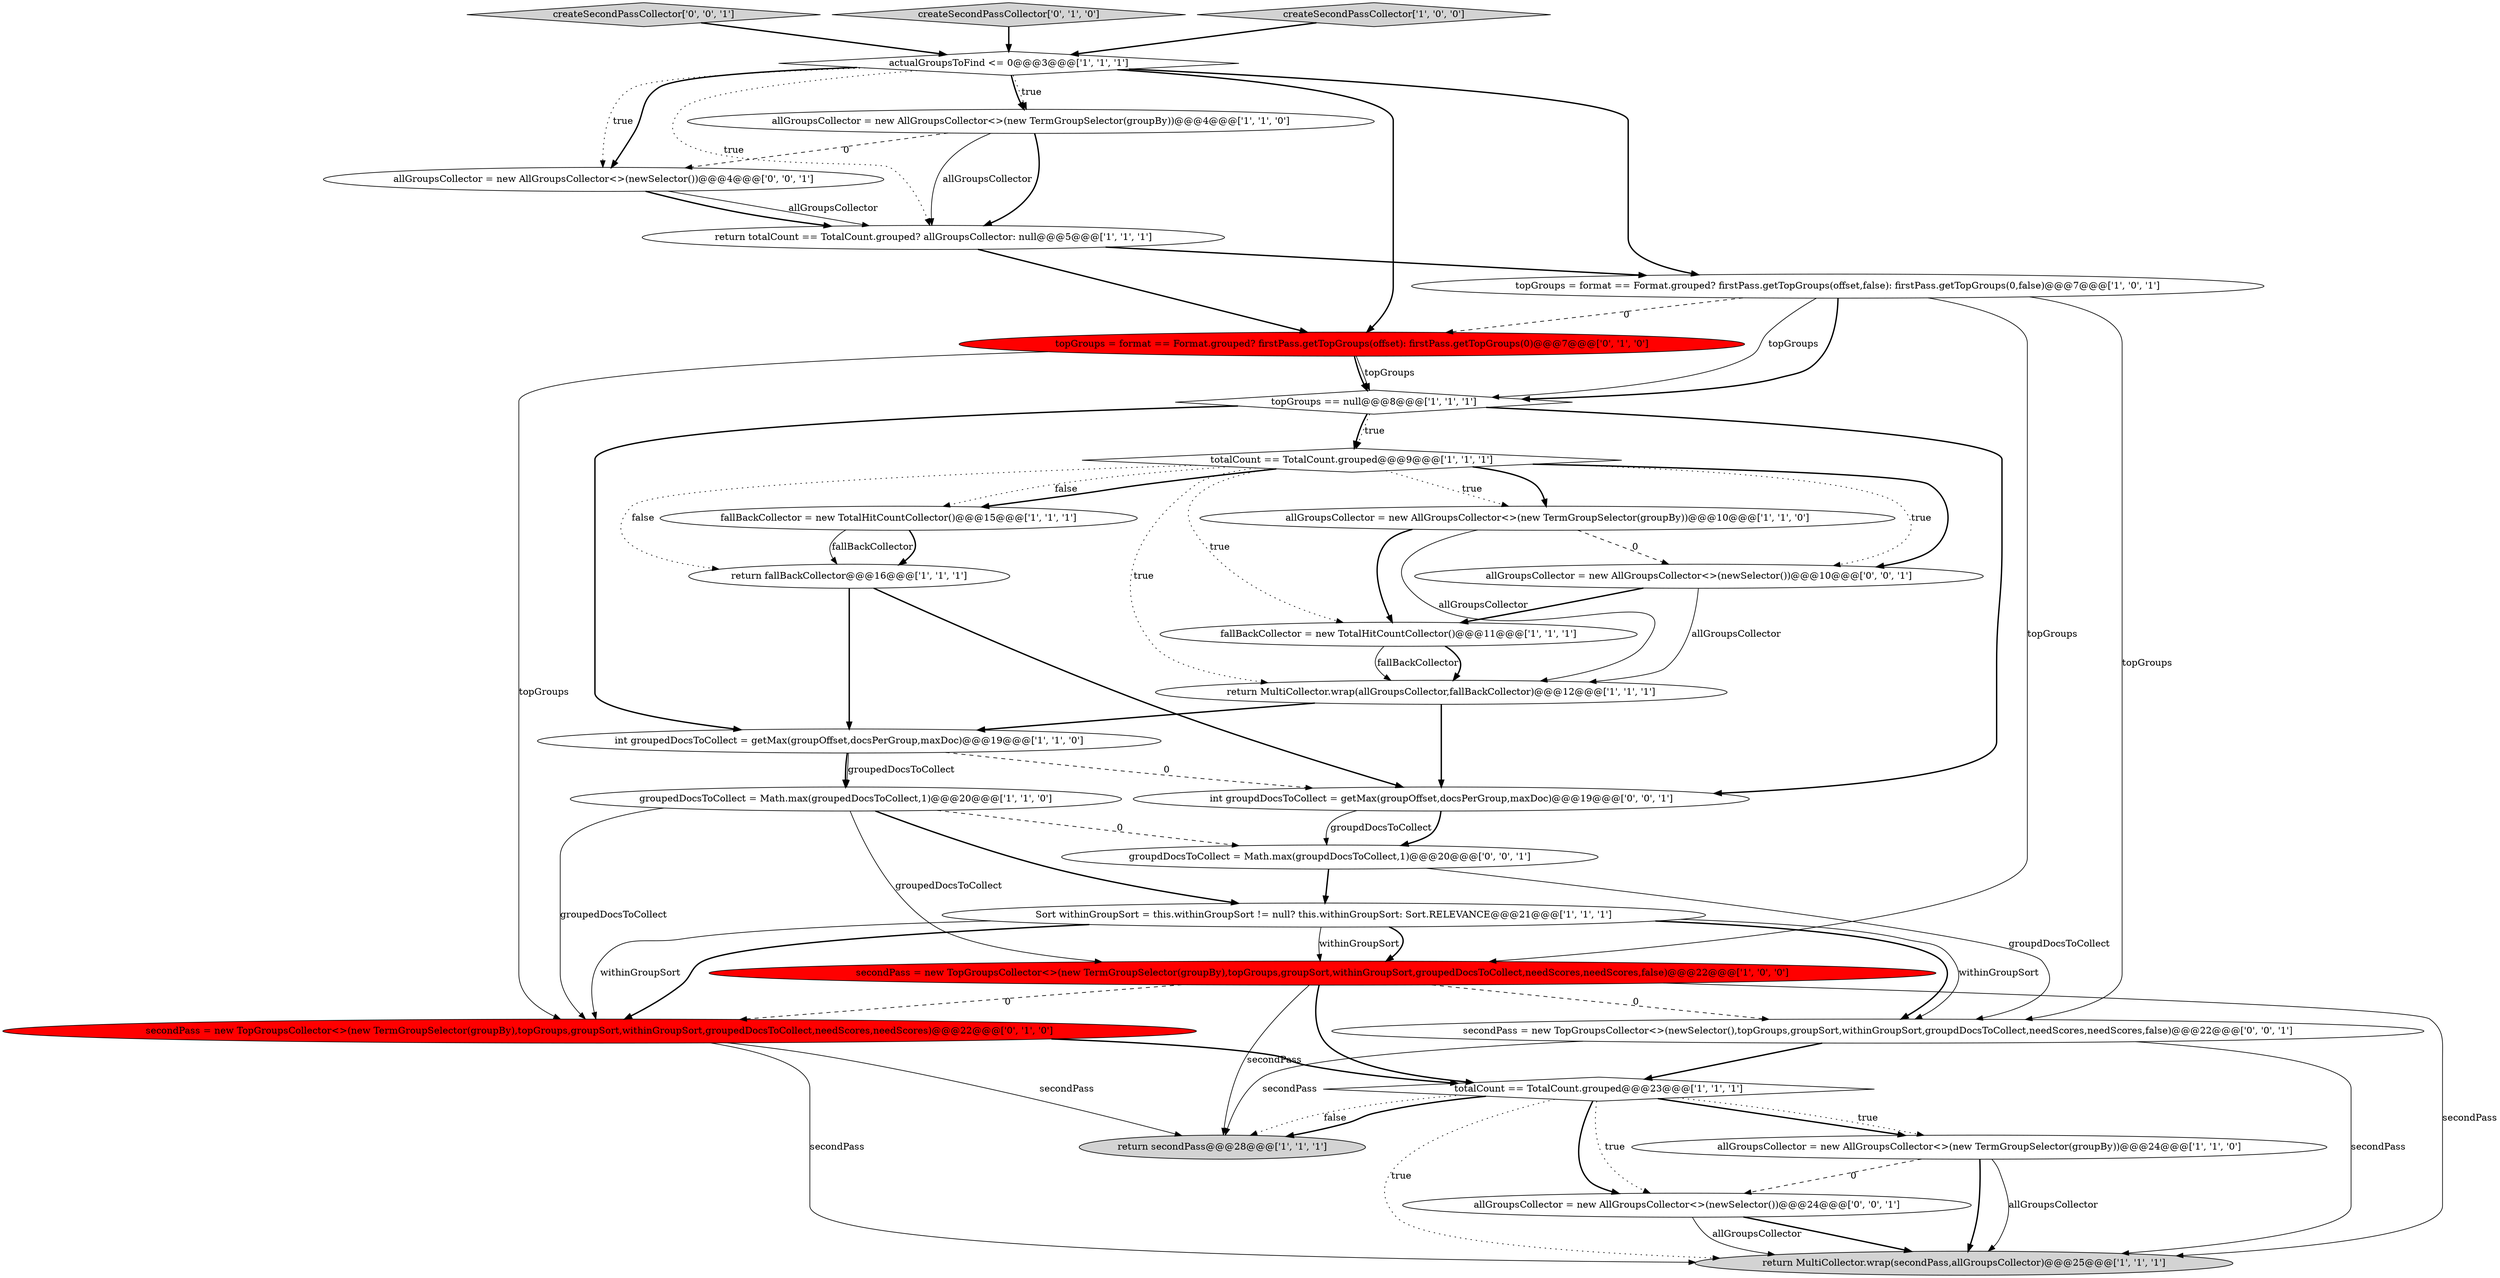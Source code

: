 digraph {
4 [style = filled, label = "fallBackCollector = new TotalHitCountCollector()@@@11@@@['1', '1', '1']", fillcolor = white, shape = ellipse image = "AAA0AAABBB1BBB"];
24 [style = filled, label = "int groupdDocsToCollect = getMax(groupOffset,docsPerGroup,maxDoc)@@@19@@@['0', '0', '1']", fillcolor = white, shape = ellipse image = "AAA0AAABBB3BBB"];
29 [style = filled, label = "allGroupsCollector = new AllGroupsCollector<>(newSelector())@@@24@@@['0', '0', '1']", fillcolor = white, shape = ellipse image = "AAA0AAABBB3BBB"];
21 [style = filled, label = "topGroups = format == Format.grouped? firstPass.getTopGroups(offset): firstPass.getTopGroups(0)@@@7@@@['0', '1', '0']", fillcolor = red, shape = ellipse image = "AAA1AAABBB2BBB"];
19 [style = filled, label = "secondPass = new TopGroupsCollector<>(new TermGroupSelector(groupBy),topGroups,groupSort,withinGroupSort,groupedDocsToCollect,needScores,needScores,false)@@@22@@@['1', '0', '0']", fillcolor = red, shape = ellipse image = "AAA1AAABBB1BBB"];
0 [style = filled, label = "allGroupsCollector = new AllGroupsCollector<>(new TermGroupSelector(groupBy))@@@24@@@['1', '1', '0']", fillcolor = white, shape = ellipse image = "AAA0AAABBB1BBB"];
22 [style = filled, label = "secondPass = new TopGroupsCollector<>(new TermGroupSelector(groupBy),topGroups,groupSort,withinGroupSort,groupedDocsToCollect,needScores,needScores)@@@22@@@['0', '1', '0']", fillcolor = red, shape = ellipse image = "AAA1AAABBB2BBB"];
27 [style = filled, label = "createSecondPassCollector['0', '0', '1']", fillcolor = lightgray, shape = diamond image = "AAA0AAABBB3BBB"];
9 [style = filled, label = "return secondPass@@@28@@@['1', '1', '1']", fillcolor = lightgray, shape = ellipse image = "AAA0AAABBB1BBB"];
10 [style = filled, label = "return MultiCollector.wrap(secondPass,allGroupsCollector)@@@25@@@['1', '1', '1']", fillcolor = lightgray, shape = ellipse image = "AAA0AAABBB1BBB"];
16 [style = filled, label = "allGroupsCollector = new AllGroupsCollector<>(new TermGroupSelector(groupBy))@@@10@@@['1', '1', '0']", fillcolor = white, shape = ellipse image = "AAA0AAABBB1BBB"];
11 [style = filled, label = "actualGroupsToFind <= 0@@@3@@@['1', '1', '1']", fillcolor = white, shape = diamond image = "AAA0AAABBB1BBB"];
7 [style = filled, label = "totalCount == TotalCount.grouped@@@23@@@['1', '1', '1']", fillcolor = white, shape = diamond image = "AAA0AAABBB1BBB"];
25 [style = filled, label = "secondPass = new TopGroupsCollector<>(newSelector(),topGroups,groupSort,withinGroupSort,groupdDocsToCollect,needScores,needScores,false)@@@22@@@['0', '0', '1']", fillcolor = white, shape = ellipse image = "AAA0AAABBB3BBB"];
1 [style = filled, label = "return fallBackCollector@@@16@@@['1', '1', '1']", fillcolor = white, shape = ellipse image = "AAA0AAABBB1BBB"];
18 [style = filled, label = "return MultiCollector.wrap(allGroupsCollector,fallBackCollector)@@@12@@@['1', '1', '1']", fillcolor = white, shape = ellipse image = "AAA0AAABBB1BBB"];
17 [style = filled, label = "int groupedDocsToCollect = getMax(groupOffset,docsPerGroup,maxDoc)@@@19@@@['1', '1', '0']", fillcolor = white, shape = ellipse image = "AAA0AAABBB1BBB"];
20 [style = filled, label = "createSecondPassCollector['0', '1', '0']", fillcolor = lightgray, shape = diamond image = "AAA0AAABBB2BBB"];
15 [style = filled, label = "allGroupsCollector = new AllGroupsCollector<>(new TermGroupSelector(groupBy))@@@4@@@['1', '1', '0']", fillcolor = white, shape = ellipse image = "AAA0AAABBB1BBB"];
23 [style = filled, label = "allGroupsCollector = new AllGroupsCollector<>(newSelector())@@@4@@@['0', '0', '1']", fillcolor = white, shape = ellipse image = "AAA0AAABBB3BBB"];
8 [style = filled, label = "topGroups == null@@@8@@@['1', '1', '1']", fillcolor = white, shape = diamond image = "AAA0AAABBB1BBB"];
2 [style = filled, label = "groupedDocsToCollect = Math.max(groupedDocsToCollect,1)@@@20@@@['1', '1', '0']", fillcolor = white, shape = ellipse image = "AAA0AAABBB1BBB"];
26 [style = filled, label = "groupdDocsToCollect = Math.max(groupdDocsToCollect,1)@@@20@@@['0', '0', '1']", fillcolor = white, shape = ellipse image = "AAA0AAABBB3BBB"];
12 [style = filled, label = "totalCount == TotalCount.grouped@@@9@@@['1', '1', '1']", fillcolor = white, shape = diamond image = "AAA0AAABBB1BBB"];
14 [style = filled, label = "createSecondPassCollector['1', '0', '0']", fillcolor = lightgray, shape = diamond image = "AAA0AAABBB1BBB"];
13 [style = filled, label = "Sort withinGroupSort = this.withinGroupSort != null? this.withinGroupSort: Sort.RELEVANCE@@@21@@@['1', '1', '1']", fillcolor = white, shape = ellipse image = "AAA0AAABBB1BBB"];
3 [style = filled, label = "fallBackCollector = new TotalHitCountCollector()@@@15@@@['1', '1', '1']", fillcolor = white, shape = ellipse image = "AAA0AAABBB1BBB"];
6 [style = filled, label = "topGroups = format == Format.grouped? firstPass.getTopGroups(offset,false): firstPass.getTopGroups(0,false)@@@7@@@['1', '0', '1']", fillcolor = white, shape = ellipse image = "AAA0AAABBB1BBB"];
28 [style = filled, label = "allGroupsCollector = new AllGroupsCollector<>(newSelector())@@@10@@@['0', '0', '1']", fillcolor = white, shape = ellipse image = "AAA0AAABBB3BBB"];
5 [style = filled, label = "return totalCount == TotalCount.grouped? allGroupsCollector: null@@@5@@@['1', '1', '1']", fillcolor = white, shape = ellipse image = "AAA0AAABBB1BBB"];
22->10 [style = solid, label="secondPass"];
13->19 [style = solid, label="withinGroupSort"];
17->24 [style = dashed, label="0"];
21->8 [style = bold, label=""];
7->9 [style = dotted, label="false"];
21->22 [style = solid, label="topGroups"];
13->22 [style = solid, label="withinGroupSort"];
25->10 [style = solid, label="secondPass"];
7->9 [style = bold, label=""];
15->5 [style = solid, label="allGroupsCollector"];
22->9 [style = solid, label="secondPass"];
13->22 [style = bold, label=""];
2->26 [style = dashed, label="0"];
11->15 [style = dotted, label="true"];
4->18 [style = solid, label="fallBackCollector"];
16->28 [style = dashed, label="0"];
14->11 [style = bold, label=""];
7->29 [style = bold, label=""];
13->25 [style = bold, label=""];
13->25 [style = solid, label="withinGroupSort"];
7->10 [style = dotted, label="true"];
12->28 [style = bold, label=""];
2->19 [style = solid, label="groupedDocsToCollect"];
19->10 [style = solid, label="secondPass"];
25->9 [style = solid, label="secondPass"];
11->5 [style = dotted, label="true"];
12->18 [style = dotted, label="true"];
4->18 [style = bold, label=""];
7->0 [style = bold, label=""];
25->7 [style = bold, label=""];
22->7 [style = bold, label=""];
26->13 [style = bold, label=""];
1->17 [style = bold, label=""];
7->29 [style = dotted, label="true"];
8->17 [style = bold, label=""];
5->21 [style = bold, label=""];
8->12 [style = dotted, label="true"];
5->6 [style = bold, label=""];
17->2 [style = bold, label=""];
27->11 [style = bold, label=""];
24->26 [style = solid, label="groupdDocsToCollect"];
3->1 [style = solid, label="fallBackCollector"];
12->3 [style = dotted, label="false"];
12->4 [style = dotted, label="true"];
19->25 [style = dashed, label="0"];
26->25 [style = solid, label="groupdDocsToCollect"];
8->24 [style = bold, label=""];
18->24 [style = bold, label=""];
23->5 [style = bold, label=""];
3->1 [style = bold, label=""];
21->8 [style = solid, label="topGroups"];
11->21 [style = bold, label=""];
6->19 [style = solid, label="topGroups"];
7->0 [style = dotted, label="true"];
0->10 [style = solid, label="allGroupsCollector"];
24->26 [style = bold, label=""];
13->19 [style = bold, label=""];
12->1 [style = dotted, label="false"];
0->29 [style = dashed, label="0"];
19->9 [style = solid, label="secondPass"];
29->10 [style = bold, label=""];
12->3 [style = bold, label=""];
16->4 [style = bold, label=""];
8->12 [style = bold, label=""];
20->11 [style = bold, label=""];
6->21 [style = dashed, label="0"];
15->23 [style = dashed, label="0"];
16->18 [style = solid, label="allGroupsCollector"];
17->2 [style = solid, label="groupedDocsToCollect"];
11->6 [style = bold, label=""];
2->22 [style = solid, label="groupedDocsToCollect"];
11->23 [style = dotted, label="true"];
6->25 [style = solid, label="topGroups"];
18->17 [style = bold, label=""];
12->16 [style = bold, label=""];
28->18 [style = solid, label="allGroupsCollector"];
15->5 [style = bold, label=""];
11->15 [style = bold, label=""];
12->28 [style = dotted, label="true"];
2->13 [style = bold, label=""];
0->10 [style = bold, label=""];
12->16 [style = dotted, label="true"];
1->24 [style = bold, label=""];
6->8 [style = bold, label=""];
23->5 [style = solid, label="allGroupsCollector"];
29->10 [style = solid, label="allGroupsCollector"];
6->8 [style = solid, label="topGroups"];
11->23 [style = bold, label=""];
19->7 [style = bold, label=""];
28->4 [style = bold, label=""];
19->22 [style = dashed, label="0"];
}
